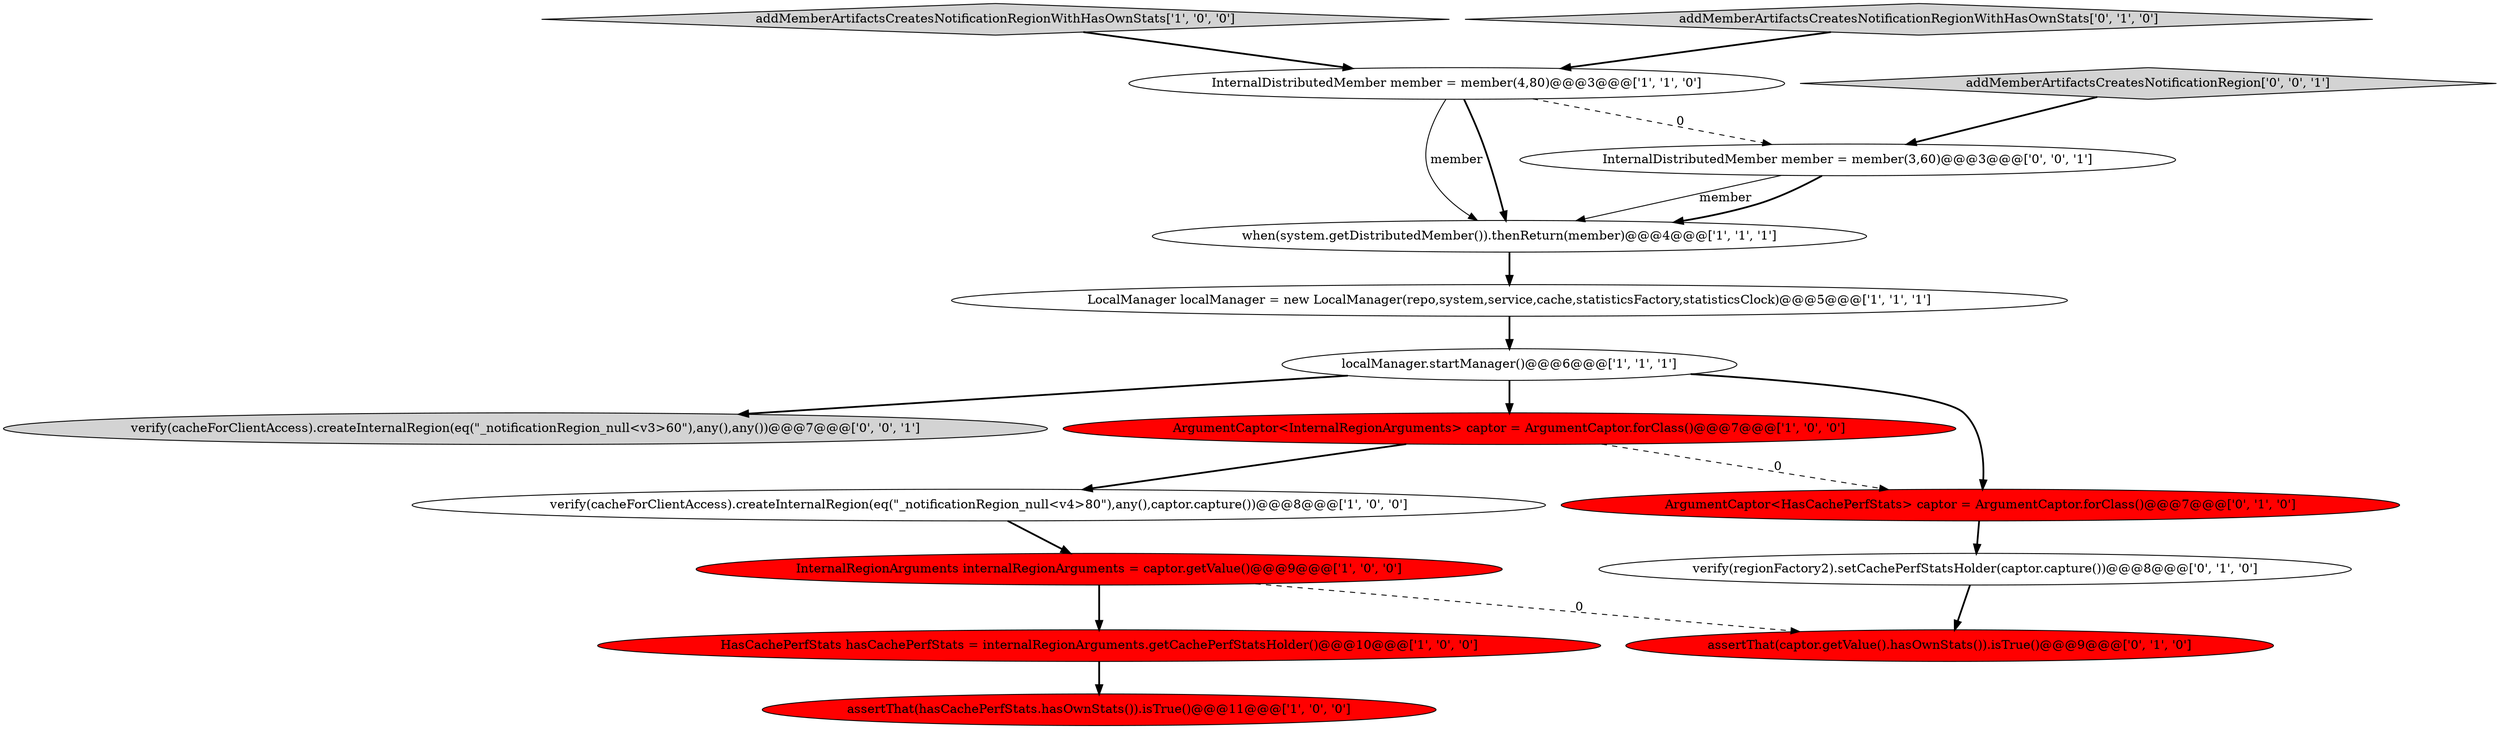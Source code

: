 digraph {
9 [style = filled, label = "addMemberArtifactsCreatesNotificationRegionWithHasOwnStats['1', '0', '0']", fillcolor = lightgray, shape = diamond image = "AAA0AAABBB1BBB"];
0 [style = filled, label = "HasCachePerfStats hasCachePerfStats = internalRegionArguments.getCachePerfStatsHolder()@@@10@@@['1', '0', '0']", fillcolor = red, shape = ellipse image = "AAA1AAABBB1BBB"];
13 [style = filled, label = "addMemberArtifactsCreatesNotificationRegionWithHasOwnStats['0', '1', '0']", fillcolor = lightgray, shape = diamond image = "AAA0AAABBB2BBB"];
7 [style = filled, label = "when(system.getDistributedMember()).thenReturn(member)@@@4@@@['1', '1', '1']", fillcolor = white, shape = ellipse image = "AAA0AAABBB1BBB"];
2 [style = filled, label = "InternalRegionArguments internalRegionArguments = captor.getValue()@@@9@@@['1', '0', '0']", fillcolor = red, shape = ellipse image = "AAA1AAABBB1BBB"];
3 [style = filled, label = "localManager.startManager()@@@6@@@['1', '1', '1']", fillcolor = white, shape = ellipse image = "AAA0AAABBB1BBB"];
12 [style = filled, label = "assertThat(captor.getValue().hasOwnStats()).isTrue()@@@9@@@['0', '1', '0']", fillcolor = red, shape = ellipse image = "AAA1AAABBB2BBB"];
16 [style = filled, label = "verify(cacheForClientAccess).createInternalRegion(eq(\"_notificationRegion_null<v3>60\"),any(),any())@@@7@@@['0', '0', '1']", fillcolor = lightgray, shape = ellipse image = "AAA0AAABBB3BBB"];
1 [style = filled, label = "ArgumentCaptor<InternalRegionArguments> captor = ArgumentCaptor.forClass()@@@7@@@['1', '0', '0']", fillcolor = red, shape = ellipse image = "AAA1AAABBB1BBB"];
8 [style = filled, label = "LocalManager localManager = new LocalManager(repo,system,service,cache,statisticsFactory,statisticsClock)@@@5@@@['1', '1', '1']", fillcolor = white, shape = ellipse image = "AAA0AAABBB1BBB"];
4 [style = filled, label = "verify(cacheForClientAccess).createInternalRegion(eq(\"_notificationRegion_null<v4>80\"),any(),captor.capture())@@@8@@@['1', '0', '0']", fillcolor = white, shape = ellipse image = "AAA0AAABBB1BBB"];
14 [style = filled, label = "addMemberArtifactsCreatesNotificationRegion['0', '0', '1']", fillcolor = lightgray, shape = diamond image = "AAA0AAABBB3BBB"];
10 [style = filled, label = "ArgumentCaptor<HasCachePerfStats> captor = ArgumentCaptor.forClass()@@@7@@@['0', '1', '0']", fillcolor = red, shape = ellipse image = "AAA1AAABBB2BBB"];
11 [style = filled, label = "verify(regionFactory2).setCachePerfStatsHolder(captor.capture())@@@8@@@['0', '1', '0']", fillcolor = white, shape = ellipse image = "AAA0AAABBB2BBB"];
6 [style = filled, label = "assertThat(hasCachePerfStats.hasOwnStats()).isTrue()@@@11@@@['1', '0', '0']", fillcolor = red, shape = ellipse image = "AAA1AAABBB1BBB"];
5 [style = filled, label = "InternalDistributedMember member = member(4,80)@@@3@@@['1', '1', '0']", fillcolor = white, shape = ellipse image = "AAA0AAABBB1BBB"];
15 [style = filled, label = "InternalDistributedMember member = member(3,60)@@@3@@@['0', '0', '1']", fillcolor = white, shape = ellipse image = "AAA0AAABBB3BBB"];
1->4 [style = bold, label=""];
15->7 [style = solid, label="member"];
15->7 [style = bold, label=""];
3->1 [style = bold, label=""];
0->6 [style = bold, label=""];
8->3 [style = bold, label=""];
11->12 [style = bold, label=""];
4->2 [style = bold, label=""];
1->10 [style = dashed, label="0"];
3->16 [style = bold, label=""];
7->8 [style = bold, label=""];
5->7 [style = solid, label="member"];
3->10 [style = bold, label=""];
2->12 [style = dashed, label="0"];
2->0 [style = bold, label=""];
13->5 [style = bold, label=""];
9->5 [style = bold, label=""];
5->7 [style = bold, label=""];
14->15 [style = bold, label=""];
5->15 [style = dashed, label="0"];
10->11 [style = bold, label=""];
}

